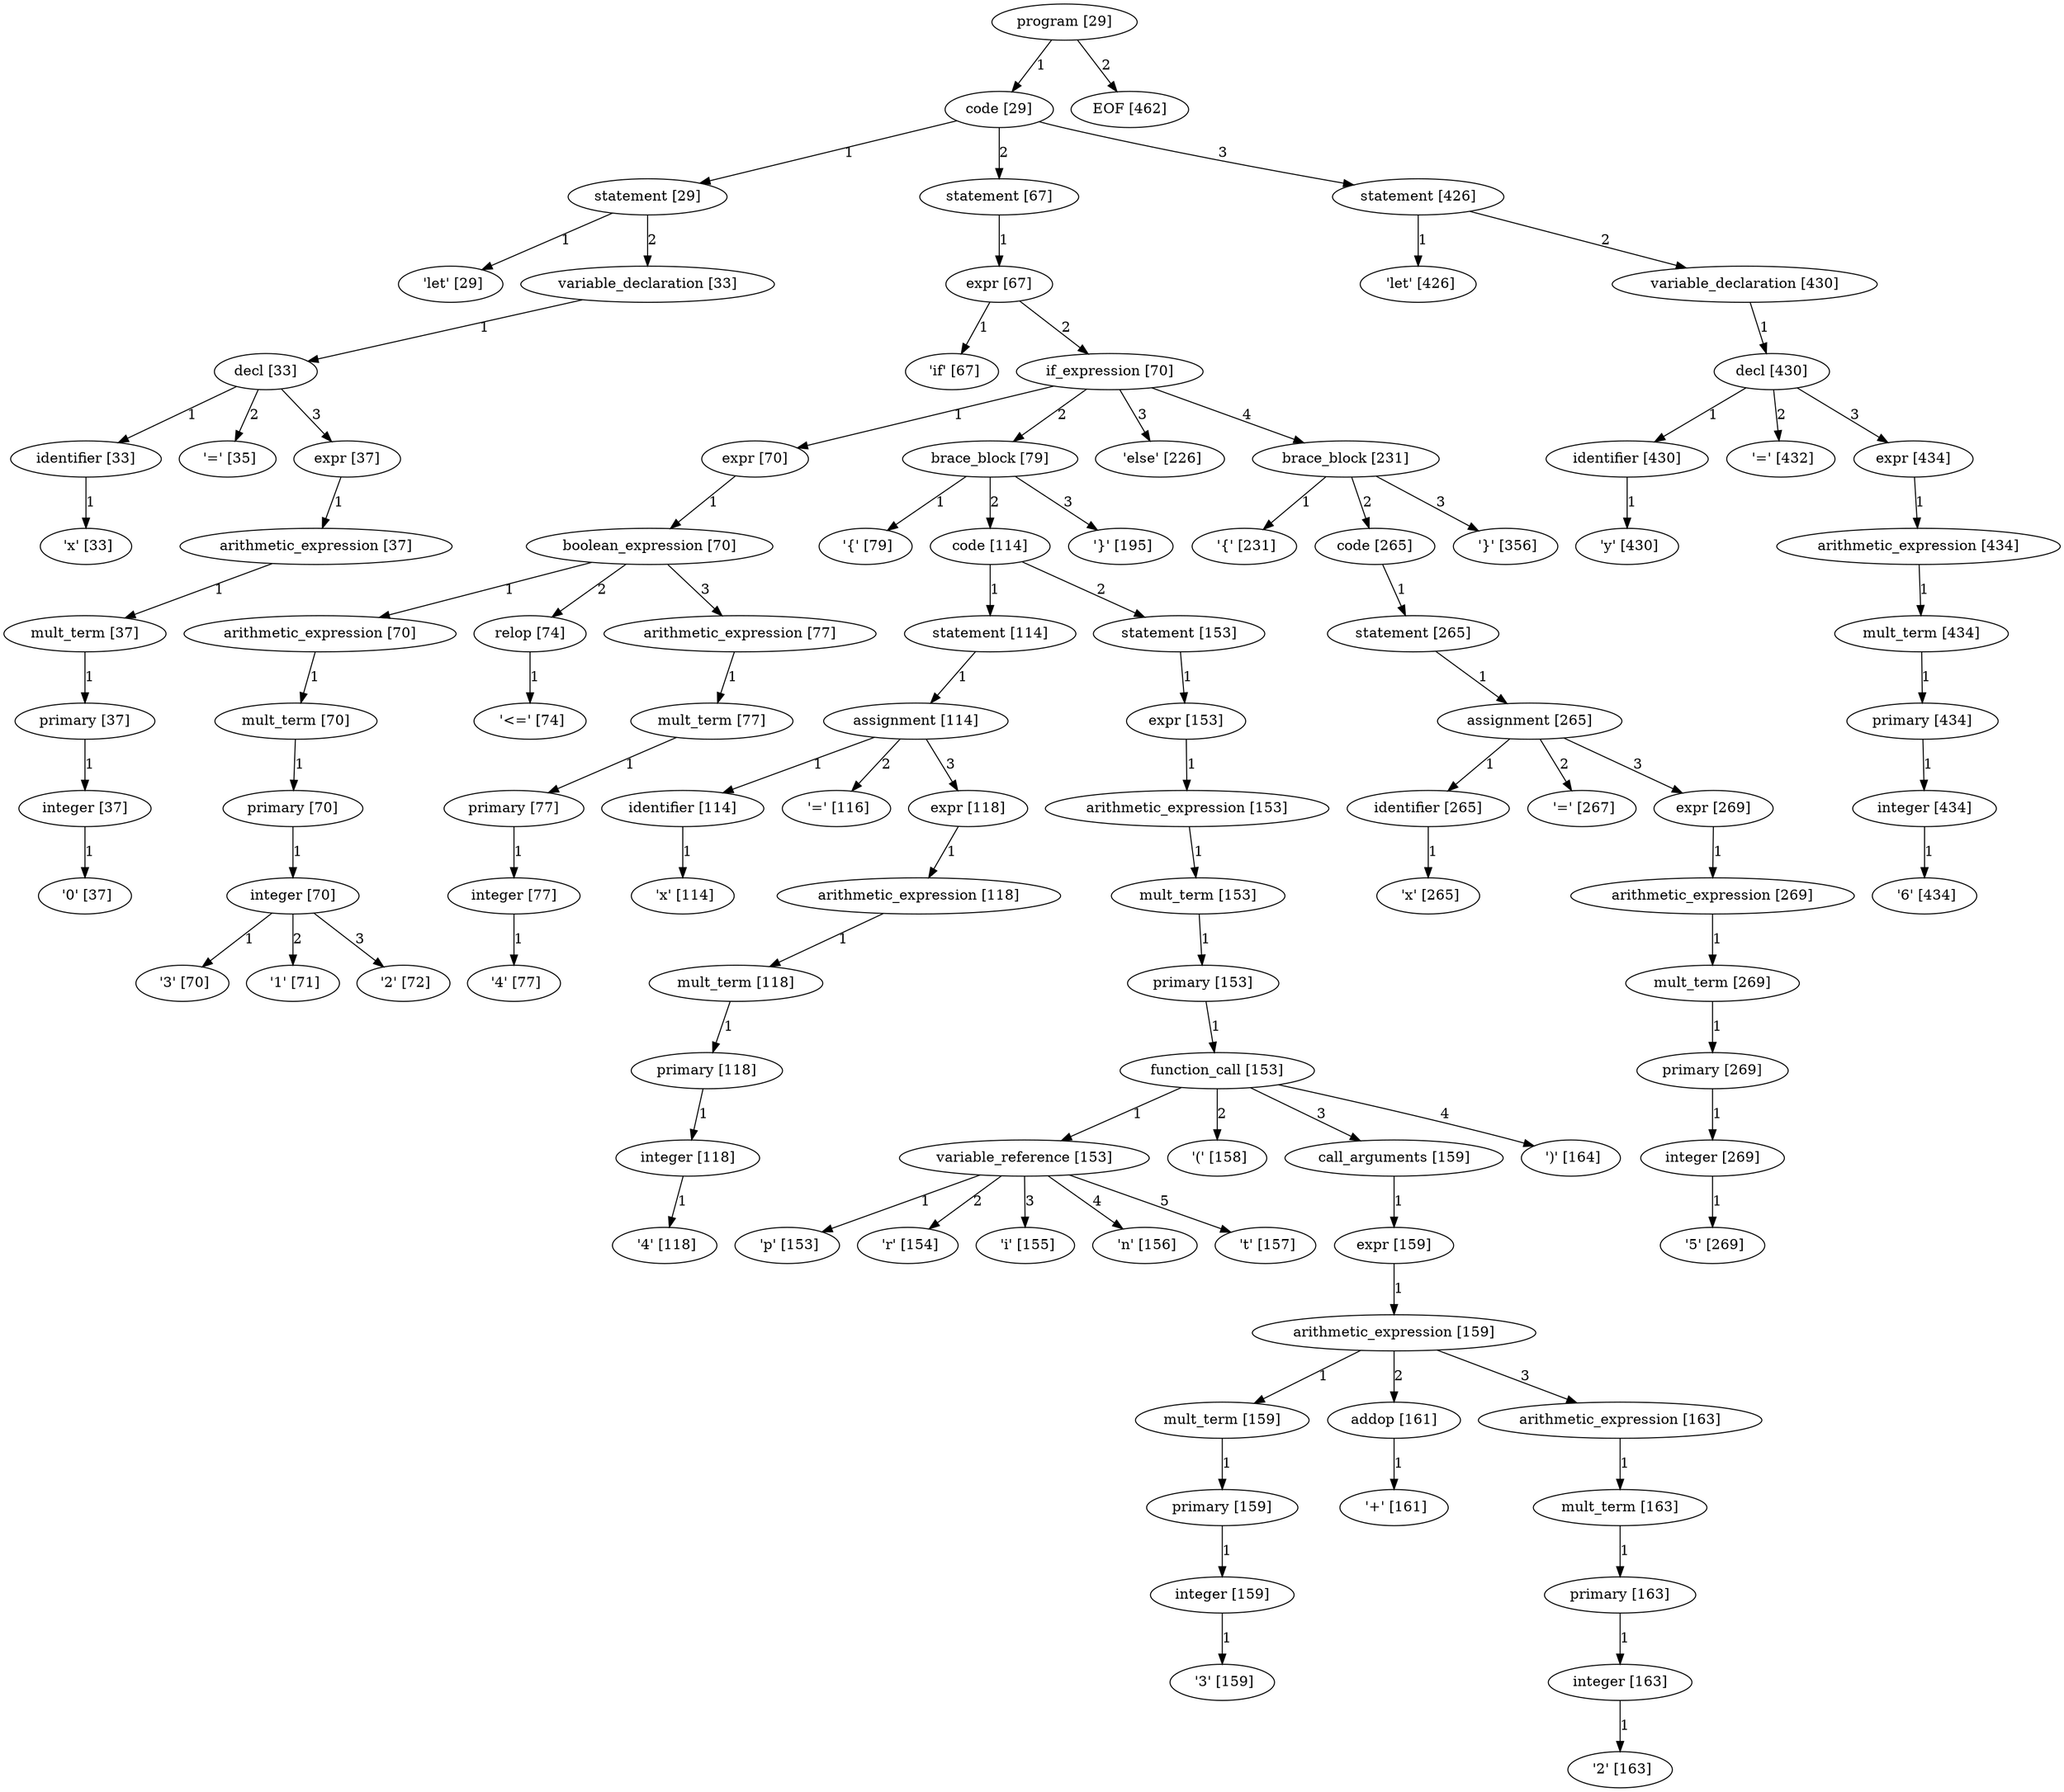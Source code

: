 digraph arpeggio_graph {
2444683591744 [label="program [29]"];
2444683591744->2444683592128 [label="1"]

2444683592128 [label="code [29]"];
2444683592128->2444678294976 [label="1"]

2444678294976 [label="statement [29]"];
2444678294976->2444676218432 [label="1"]

2444676218432 [label=" 'let' [29]"];
2444678294976->2444678294848 [label="2"]

2444678294848 [label="variable_declaration [33]"];
2444678294848->2444678294720 [label="1"]

2444678294720 [label="decl [33]"];
2444678294720->2444678291648 [label="1"]

2444678291648 [label="identifier [33]"];
2444678291648->2444678283552 [label="1"]

2444678283552 [label=" 'x' [33]"];
2444678294720->2444678283664 [label="2"]

2444678283664 [label=" '=' [35]"];
2444678294720->2444678294592 [label="3"]

2444678294592 [label="expr [37]"];
2444678294592->2444678294464 [label="1"]

2444678294464 [label="arithmetic_expression [37]"];
2444678294464->2444678294336 [label="1"]

2444678294336 [label="mult_term [37]"];
2444678294336->2444678294208 [label="1"]

2444678294208 [label="primary [37]"];
2444678294208->2444678294080 [label="1"]

2444678294080 [label="integer [37]"];
2444678294080->2444678284560 [label="1"]

2444678284560 [label=" '0' [37]"];
2444683592128->2444678386368 [label="2"]

2444678386368 [label="statement [67]"];
2444678386368->2444678386496 [label="1"]

2444678386496 [label="expr [67]"];
2444678386496->2444678284448 [label="1"]

2444678284448 [label=" 'if' [67]"];
2444678386496->2444678386112 [label="2"]

2444678386112 [label="if_expression [70]"];
2444678386112->2444678293824 [label="1"]

2444678293824 [label="expr [70]"];
2444678293824->2444678293952 [label="1"]

2444678293952 [label="boolean_expression [70]"];
2444678293952->2444678293696 [label="1"]

2444678293696 [label="arithmetic_expression [70]"];
2444678293696->2444678292416 [label="1"]

2444678292416 [label="mult_term [70]"];
2444678292416->2444678292544 [label="1"]

2444678292544 [label="primary [70]"];
2444678292544->2444678291776 [label="1"]

2444678291776 [label="integer [70]"];
2444678291776->2444678285568 [label="1"]

2444678285568 [label=" '3' [70]"];
2444678291776->2444678285680 [label="2"]

2444678285680 [label=" '1' [71]"];
2444678291776->2444678285792 [label="3"]

2444678285792 [label=" '2' [72]"];
2444678293952->2444678293568 [label="2"]

2444678293568 [label="relop [74]"];
2444678293568->2444678285904 [label="1"]

2444678285904 [label=" '<=' [74]"];
2444678293952->2444678293184 [label="3"]

2444678293184 [label="arithmetic_expression [77]"];
2444678293184->2444678293312 [label="1"]

2444678293312 [label="mult_term [77]"];
2444678293312->2444678293440 [label="1"]

2444678293440 [label="primary [77]"];
2444678293440->2444678292032 [label="1"]

2444678292032 [label="integer [77]"];
2444678292032->2444678283776 [label="1"]

2444678283776 [label=" '4' [77]"];
2444678386112->2444684053952 [label="2"]

2444684053952 [label="brace_block [79]"];
2444684053952->2444678284000 [label="1"]

2444678284000 [label=" '{' [79]"];
2444684053952->2444684053824 [label="2"]

2444684053824 [label="code [114]"];
2444684053824->2444678387648 [label="1"]

2444678387648 [label="statement [114]"];
2444678387648->2444678387520 [label="1"]

2444678387520 [label="assignment [114]"];
2444678387520->2444678292800 [label="1"]

2444678292800 [label="identifier [114]"];
2444678292800->2444678284112 [label="1"]

2444678284112 [label=" 'x' [114]"];
2444678387520->2444678284672 [label="2"]

2444678284672 [label=" '=' [116]"];
2444678387520->2444678387392 [label="3"]

2444678387392 [label="expr [118]"];
2444678387392->2444678387264 [label="1"]

2444678387264 [label="arithmetic_expression [118]"];
2444678387264->2444678387136 [label="1"]

2444678387136 [label="mult_term [118]"];
2444678387136->2444678387008 [label="1"]

2444678387008 [label="primary [118]"];
2444678387008->2444678386880 [label="1"]

2444678386880 [label="integer [118]"];
2444678386880->2444678285232 [label="1"]

2444678285232 [label=" '4' [118]"];
2444684053824->2444684053696 [label="2"]

2444684053696 [label="statement [153]"];
2444684053696->2444684053568 [label="1"]

2444684053568 [label="expr [153]"];
2444684053568->2444684053440 [label="1"]

2444684053440 [label="arithmetic_expression [153]"];
2444684053440->2444684053312 [label="1"]

2444684053312 [label="mult_term [153]"];
2444684053312->2444684053184 [label="1"]

2444684053184 [label="primary [153]"];
2444684053184->2444684053056 [label="1"]

2444684053056 [label="function_call [153]"];
2444684053056->2444683593280 [label="1"]

2444683593280 [label="variable_reference [153]"];
2444683593280->2444683567616 [label="1"]

2444683567616 [label=" 'p' [153]"];
2444683593280->2444683567728 [label="2"]

2444683567728 [label=" 'r' [154]"];
2444683593280->2444683567840 [label="3"]

2444683567840 [label=" 'i' [155]"];
2444683593280->2444683567952 [label="4"]

2444683567952 [label=" 'n' [156]"];
2444683593280->2444683568064 [label="5"]

2444683568064 [label=" 't' [157]"];
2444684053056->2444683568176 [label="2"]

2444683568176 [label=" '(' [158]"];
2444684053056->2444684052928 [label="3"]

2444684052928 [label="call_arguments [159]"];
2444684052928->2444684052800 [label="1"]

2444684052800 [label="expr [159]"];
2444684052800->2444684052672 [label="1"]

2444684052672 [label="arithmetic_expression [159]"];
2444684052672->2444684051008 [label="1"]

2444684051008 [label="mult_term [159]"];
2444684051008->2444684050880 [label="1"]

2444684050880 [label="primary [159]"];
2444684050880->2444684050752 [label="1"]

2444684050752 [label="integer [159]"];
2444684050752->2444683569184 [label="1"]

2444683569184 [label=" '3' [159]"];
2444684052672->2444684051136 [label="2"]

2444684051136 [label="addop [161]"];
2444684051136->2444683569296 [label="1"]

2444683569296 [label=" '+' [161]"];
2444684052672->2444684052544 [label="3"]

2444684052544 [label="arithmetic_expression [163]"];
2444684052544->2444684052416 [label="1"]

2444684052416 [label="mult_term [163]"];
2444684052416->2444684052288 [label="1"]

2444684052288 [label="primary [163]"];
2444684052288->2444684052160 [label="1"]

2444684052160 [label="integer [163]"];
2444684052160->2444683569744 [label="1"]

2444683569744 [label=" '2' [163]"];
2444684053056->2444683569856 [label="4"]

2444683569856 [label=" ')' [164]"];
2444684053952->2444683569968 [label="3"]

2444683569968 [label=" '}' [195]"];
2444678386112->2444683570080 [label="3"]

2444683570080 [label=" 'else' [226]"];
2444678386112->2444678386240 [label="4"]

2444678386240 [label="brace_block [231]"];
2444678386240->2444683570192 [label="1"]

2444683570192 [label=" '{' [231]"];
2444678386240->2444678385728 [label="2"]

2444678385728 [label="code [265]"];
2444678385728->2444678385856 [label="1"]

2444678385856 [label="statement [265]"];
2444678385856->2444678386752 [label="1"]

2444678386752 [label="assignment [265]"];
2444678386752->2444674985792 [label="1"]

2444674985792 [label="identifier [265]"];
2444674985792->2444676773808 [label="1"]

2444676773808 [label=" 'x' [265]"];
2444678386752->2444676773472 [label="2"]

2444676773472 [label=" '=' [267]"];
2444678386752->2444678385984 [label="3"]

2444678385984 [label="expr [269]"];
2444678385984->2444678388672 [label="1"]

2444678388672 [label="arithmetic_expression [269]"];
2444678388672->2444678389056 [label="1"]

2444678389056 [label="mult_term [269]"];
2444678389056->2444678389184 [label="1"]

2444678389184 [label="primary [269]"];
2444678389184->2444678389312 [label="1"]

2444678389312 [label="integer [269]"];
2444678389312->2444678286800 [label="1"]

2444678286800 [label=" '5' [269]"];
2444678386240->2444678286464 [label="3"]

2444678286464 [label=" '}' [356]"];
2444683592128->2444683592256 [label="3"]

2444683592256 [label="statement [426]"];
2444683592256->2444678286912 [label="1"]

2444678286912 [label=" 'let' [426]"];
2444683592256->2444683592384 [label="2"]

2444683592384 [label="variable_declaration [430]"];
2444683592384->2444683592512 [label="1"]

2444683592512 [label="decl [430]"];
2444683592512->2444678292672 [label="1"]

2444678292672 [label="identifier [430]"];
2444678292672->2444676773920 [label="1"]

2444676773920 [label=" 'y' [430]"];
2444683592512->2444678286128 [label="2"]

2444678286128 [label=" '=' [432]"];
2444683592512->2444683592640 [label="3"]

2444683592640 [label="expr [434]"];
2444683592640->2444683592768 [label="1"]

2444683592768 [label="arithmetic_expression [434]"];
2444683592768->2444683592896 [label="1"]

2444683592896 [label="mult_term [434]"];
2444683592896->2444683593024 [label="1"]

2444683593024 [label="primary [434]"];
2444683593024->2444683593152 [label="1"]

2444683593152 [label="integer [434]"];
2444683593152->2444678287248 [label="1"]

2444678287248 [label=" '6' [434]"];
2444683591744->2444683567392 [label="2"]

2444683567392 [label="EOF [462]"];
}